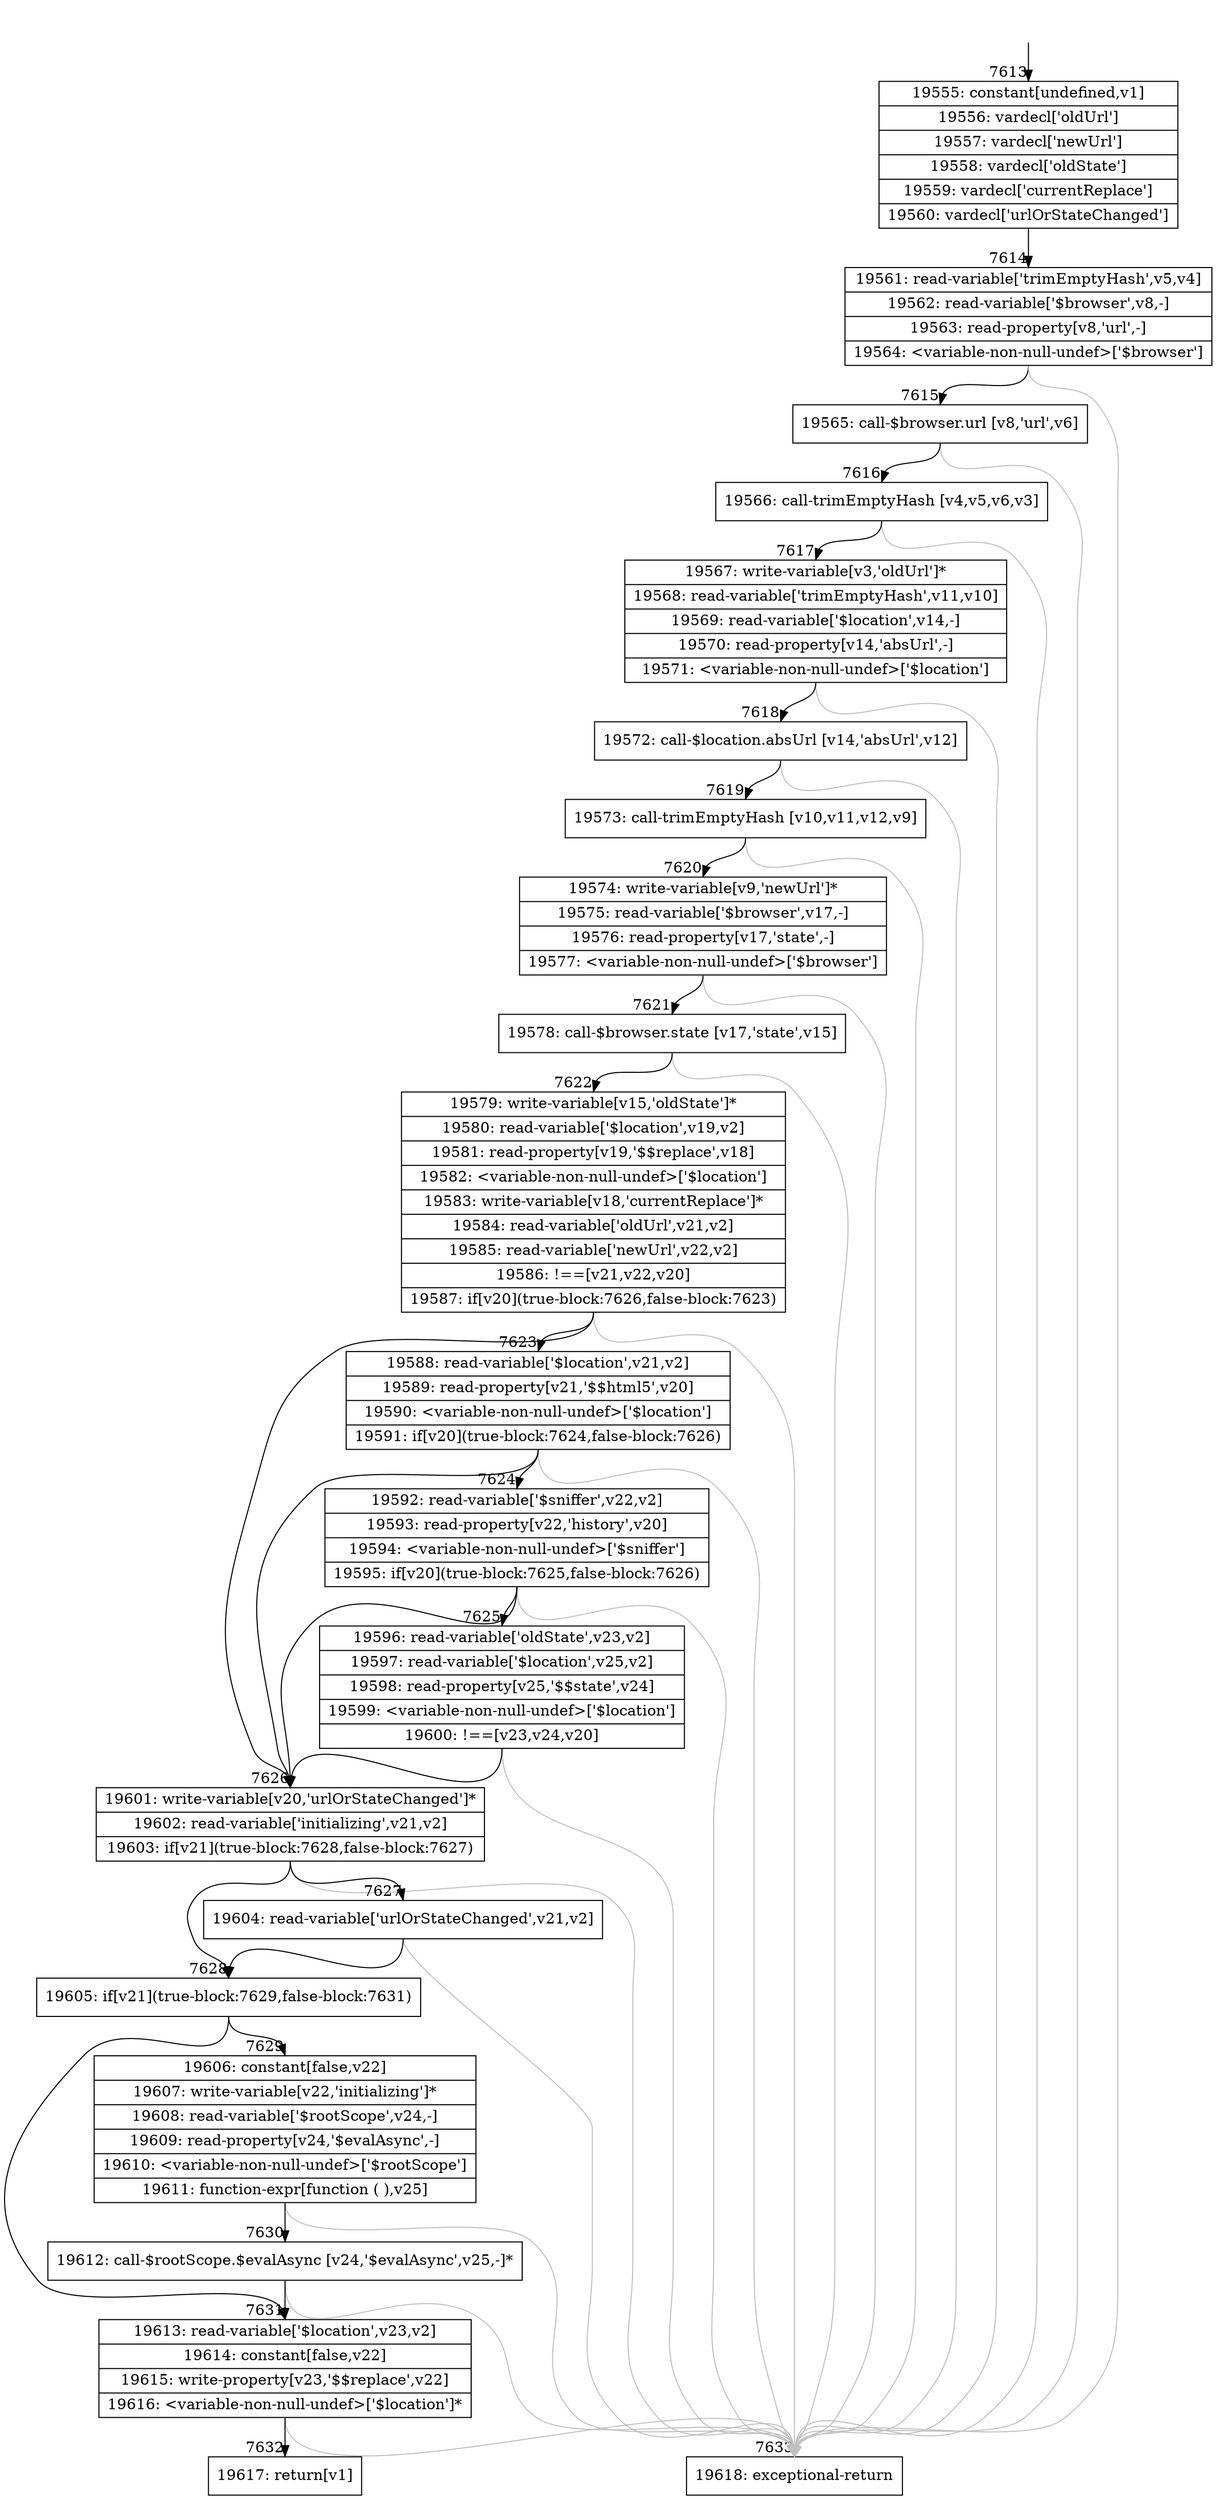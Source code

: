 digraph {
rankdir="TD"
BB_entry567[shape=none,label=""];
BB_entry567 -> BB7613 [tailport=s, headport=n, headlabel="    7613"]
BB7613 [shape=record label="{19555: constant[undefined,v1]|19556: vardecl['oldUrl']|19557: vardecl['newUrl']|19558: vardecl['oldState']|19559: vardecl['currentReplace']|19560: vardecl['urlOrStateChanged']}" ] 
BB7613 -> BB7614 [tailport=s, headport=n, headlabel="      7614"]
BB7614 [shape=record label="{19561: read-variable['trimEmptyHash',v5,v4]|19562: read-variable['$browser',v8,-]|19563: read-property[v8,'url',-]|19564: \<variable-non-null-undef\>['$browser']}" ] 
BB7614 -> BB7615 [tailport=s, headport=n, headlabel="      7615"]
BB7614 -> BB7633 [tailport=s, headport=n, color=gray, headlabel="      7633"]
BB7615 [shape=record label="{19565: call-$browser.url [v8,'url',v6]}" ] 
BB7615 -> BB7616 [tailport=s, headport=n, headlabel="      7616"]
BB7615 -> BB7633 [tailport=s, headport=n, color=gray]
BB7616 [shape=record label="{19566: call-trimEmptyHash [v4,v5,v6,v3]}" ] 
BB7616 -> BB7617 [tailport=s, headport=n, headlabel="      7617"]
BB7616 -> BB7633 [tailport=s, headport=n, color=gray]
BB7617 [shape=record label="{19567: write-variable[v3,'oldUrl']*|19568: read-variable['trimEmptyHash',v11,v10]|19569: read-variable['$location',v14,-]|19570: read-property[v14,'absUrl',-]|19571: \<variable-non-null-undef\>['$location']}" ] 
BB7617 -> BB7618 [tailport=s, headport=n, headlabel="      7618"]
BB7617 -> BB7633 [tailport=s, headport=n, color=gray]
BB7618 [shape=record label="{19572: call-$location.absUrl [v14,'absUrl',v12]}" ] 
BB7618 -> BB7619 [tailport=s, headport=n, headlabel="      7619"]
BB7618 -> BB7633 [tailport=s, headport=n, color=gray]
BB7619 [shape=record label="{19573: call-trimEmptyHash [v10,v11,v12,v9]}" ] 
BB7619 -> BB7620 [tailport=s, headport=n, headlabel="      7620"]
BB7619 -> BB7633 [tailport=s, headport=n, color=gray]
BB7620 [shape=record label="{19574: write-variable[v9,'newUrl']*|19575: read-variable['$browser',v17,-]|19576: read-property[v17,'state',-]|19577: \<variable-non-null-undef\>['$browser']}" ] 
BB7620 -> BB7621 [tailport=s, headport=n, headlabel="      7621"]
BB7620 -> BB7633 [tailport=s, headport=n, color=gray]
BB7621 [shape=record label="{19578: call-$browser.state [v17,'state',v15]}" ] 
BB7621 -> BB7622 [tailport=s, headport=n, headlabel="      7622"]
BB7621 -> BB7633 [tailport=s, headport=n, color=gray]
BB7622 [shape=record label="{19579: write-variable[v15,'oldState']*|19580: read-variable['$location',v19,v2]|19581: read-property[v19,'$$replace',v18]|19582: \<variable-non-null-undef\>['$location']|19583: write-variable[v18,'currentReplace']*|19584: read-variable['oldUrl',v21,v2]|19585: read-variable['newUrl',v22,v2]|19586: !==[v21,v22,v20]|19587: if[v20](true-block:7626,false-block:7623)}" ] 
BB7622 -> BB7626 [tailport=s, headport=n, headlabel="      7626"]
BB7622 -> BB7623 [tailport=s, headport=n, headlabel="      7623"]
BB7622 -> BB7633 [tailport=s, headport=n, color=gray]
BB7623 [shape=record label="{19588: read-variable['$location',v21,v2]|19589: read-property[v21,'$$html5',v20]|19590: \<variable-non-null-undef\>['$location']|19591: if[v20](true-block:7624,false-block:7626)}" ] 
BB7623 -> BB7626 [tailport=s, headport=n]
BB7623 -> BB7624 [tailport=s, headport=n, headlabel="      7624"]
BB7623 -> BB7633 [tailport=s, headport=n, color=gray]
BB7624 [shape=record label="{19592: read-variable['$sniffer',v22,v2]|19593: read-property[v22,'history',v20]|19594: \<variable-non-null-undef\>['$sniffer']|19595: if[v20](true-block:7625,false-block:7626)}" ] 
BB7624 -> BB7626 [tailport=s, headport=n]
BB7624 -> BB7625 [tailport=s, headport=n, headlabel="      7625"]
BB7624 -> BB7633 [tailport=s, headport=n, color=gray]
BB7625 [shape=record label="{19596: read-variable['oldState',v23,v2]|19597: read-variable['$location',v25,v2]|19598: read-property[v25,'$$state',v24]|19599: \<variable-non-null-undef\>['$location']|19600: !==[v23,v24,v20]}" ] 
BB7625 -> BB7626 [tailport=s, headport=n]
BB7625 -> BB7633 [tailport=s, headport=n, color=gray]
BB7626 [shape=record label="{19601: write-variable[v20,'urlOrStateChanged']*|19602: read-variable['initializing',v21,v2]|19603: if[v21](true-block:7628,false-block:7627)}" ] 
BB7626 -> BB7628 [tailport=s, headport=n, headlabel="      7628"]
BB7626 -> BB7627 [tailport=s, headport=n, headlabel="      7627"]
BB7626 -> BB7633 [tailport=s, headport=n, color=gray]
BB7627 [shape=record label="{19604: read-variable['urlOrStateChanged',v21,v2]}" ] 
BB7627 -> BB7628 [tailport=s, headport=n]
BB7627 -> BB7633 [tailport=s, headport=n, color=gray]
BB7628 [shape=record label="{19605: if[v21](true-block:7629,false-block:7631)}" ] 
BB7628 -> BB7629 [tailport=s, headport=n, headlabel="      7629"]
BB7628 -> BB7631 [tailport=s, headport=n, headlabel="      7631"]
BB7629 [shape=record label="{19606: constant[false,v22]|19607: write-variable[v22,'initializing']*|19608: read-variable['$rootScope',v24,-]|19609: read-property[v24,'$evalAsync',-]|19610: \<variable-non-null-undef\>['$rootScope']|19611: function-expr[function ( ),v25]}" ] 
BB7629 -> BB7630 [tailport=s, headport=n, headlabel="      7630"]
BB7629 -> BB7633 [tailport=s, headport=n, color=gray]
BB7630 [shape=record label="{19612: call-$rootScope.$evalAsync [v24,'$evalAsync',v25,-]*}" ] 
BB7630 -> BB7631 [tailport=s, headport=n]
BB7630 -> BB7633 [tailport=s, headport=n, color=gray]
BB7631 [shape=record label="{19613: read-variable['$location',v23,v2]|19614: constant[false,v22]|19615: write-property[v23,'$$replace',v22]|19616: \<variable-non-null-undef\>['$location']*}" ] 
BB7631 -> BB7632 [tailport=s, headport=n, headlabel="      7632"]
BB7631 -> BB7633 [tailport=s, headport=n, color=gray]
BB7632 [shape=record label="{19617: return[v1]}" ] 
BB7633 [shape=record label="{19618: exceptional-return}" ] 
//#$~ 12167
}
